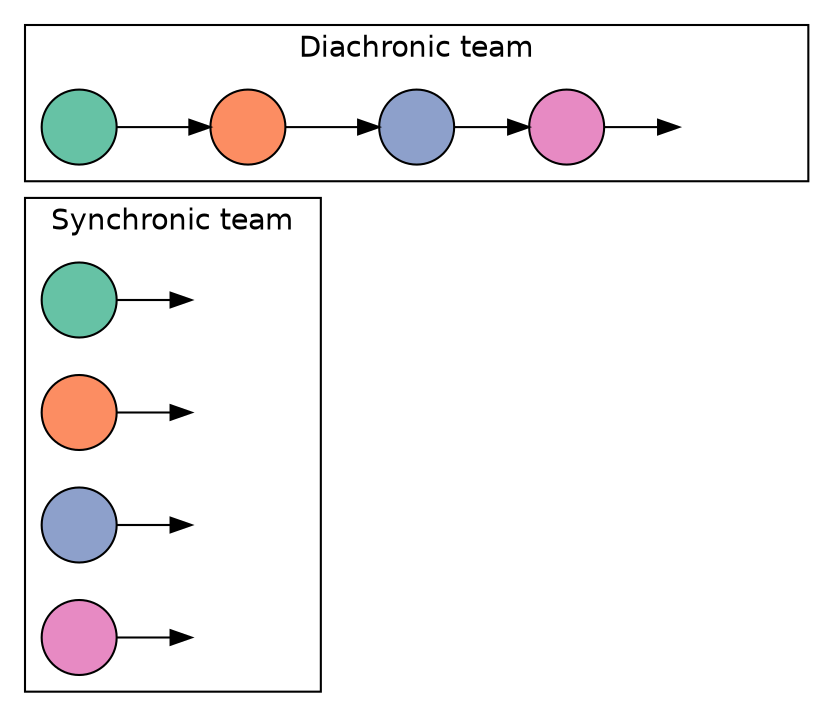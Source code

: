 digraph {
  fontname=helvetica;
  node[fontname=helvetica; label=""; style=filled];

  rankdir=LR;
  
  // Shapes are projects
  s1, s2, s3, s4, d1, d2, d3, d4[shape=circle];
  
  // Colors are people
  s1, d1[fillcolor="#66C2A5"];
  s2, d2[fillcolor="#FC8D62"];
  s3, d3[fillcolor="#8DA0CB"];
  s4, d4[fillcolor="#E78AC3"];

  
  // Invisible last nodes
  sinv1, sinv2, sinv3, sinv4, dinv1[style=invis];

  subgraph cluster1 {
    label="Synchronic team";
    s1 -> sinv1;
    s2 -> sinv2;
    s3 -> sinv3;
    s4 -> sinv4;
  }

  subgraph cluster0 {
    label="Diachronic team";
    d1 -> d2 -> d3 -> d4 -> dinv1;
  }
}
